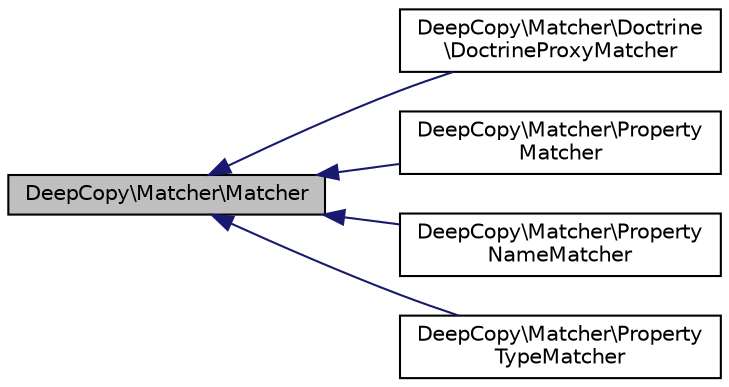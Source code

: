 digraph "DeepCopy\Matcher\Matcher"
{
  edge [fontname="Helvetica",fontsize="10",labelfontname="Helvetica",labelfontsize="10"];
  node [fontname="Helvetica",fontsize="10",shape=record];
  rankdir="LR";
  Node0 [label="DeepCopy\\Matcher\\Matcher",height=0.2,width=0.4,color="black", fillcolor="grey75", style="filled", fontcolor="black"];
  Node0 -> Node1 [dir="back",color="midnightblue",fontsize="10",style="solid",fontname="Helvetica"];
  Node1 [label="DeepCopy\\Matcher\\Doctrine\l\\DoctrineProxyMatcher",height=0.2,width=0.4,color="black", fillcolor="white", style="filled",URL="$classDeepCopy_1_1Matcher_1_1Doctrine_1_1DoctrineProxyMatcher.html"];
  Node0 -> Node2 [dir="back",color="midnightblue",fontsize="10",style="solid",fontname="Helvetica"];
  Node2 [label="DeepCopy\\Matcher\\Property\lMatcher",height=0.2,width=0.4,color="black", fillcolor="white", style="filled",URL="$classDeepCopy_1_1Matcher_1_1PropertyMatcher.html"];
  Node0 -> Node3 [dir="back",color="midnightblue",fontsize="10",style="solid",fontname="Helvetica"];
  Node3 [label="DeepCopy\\Matcher\\Property\lNameMatcher",height=0.2,width=0.4,color="black", fillcolor="white", style="filled",URL="$classDeepCopy_1_1Matcher_1_1PropertyNameMatcher.html"];
  Node0 -> Node4 [dir="back",color="midnightblue",fontsize="10",style="solid",fontname="Helvetica"];
  Node4 [label="DeepCopy\\Matcher\\Property\lTypeMatcher",height=0.2,width=0.4,color="black", fillcolor="white", style="filled",URL="$classDeepCopy_1_1Matcher_1_1PropertyTypeMatcher.html"];
}
